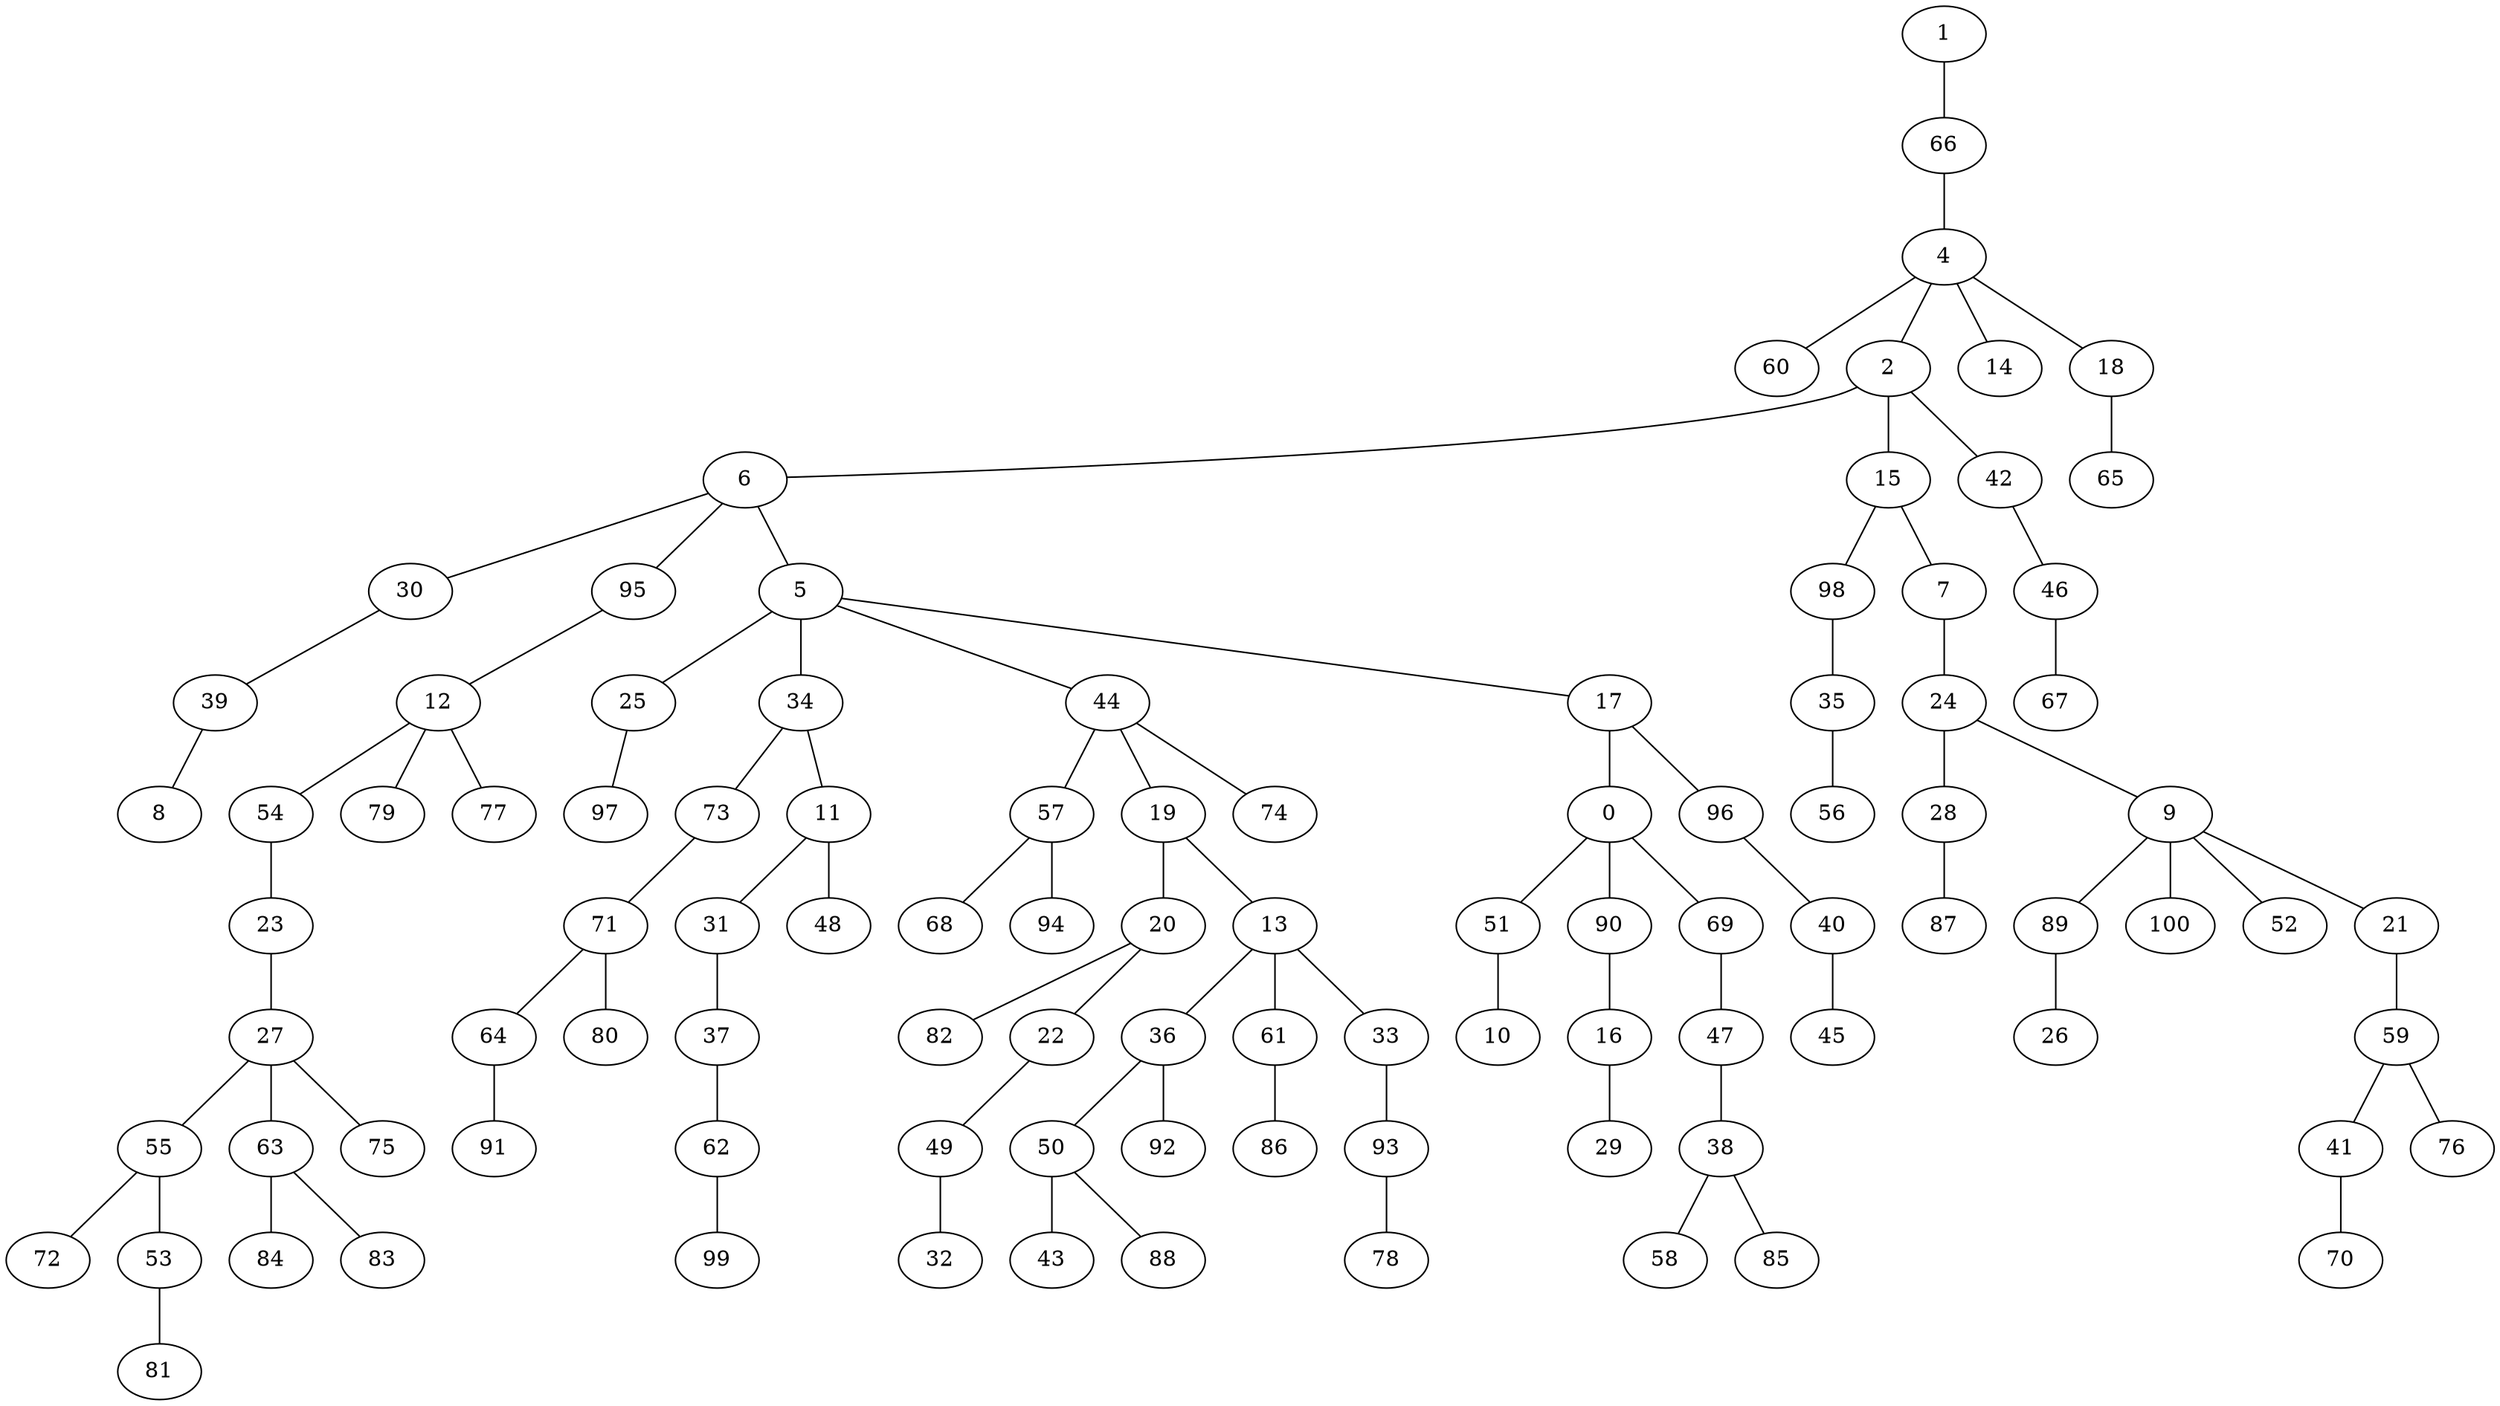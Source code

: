 strict graph G {
1;
66;
4;
60;
2;
6;
30;
39;
8;
95;
12;
54;
23;
27;
55;
72;
53;
81;
63;
84;
83;
75;
79;
77;
5;
25;
97;
34;
73;
71;
64;
91;
80;
11;
31;
37;
62;
99;
48;
44;
57;
68;
94;
19;
20;
82;
22;
49;
32;
13;
36;
50;
43;
88;
92;
61;
86;
33;
93;
78;
74;
17;
0;
51;
10;
90;
16;
29;
69;
47;
38;
58;
85;
96;
40;
45;
15;
98;
35;
56;
7;
24;
28;
87;
9;
89;
26;
100;
52;
21;
59;
41;
70;
76;
42;
46;
67;
14;
18;
65;
44 -- 74;
51 -- 10;
30 -- 39;
36 -- 92;
27 -- 63;
9 -- 21;
59 -- 41;
1 -- 66;
34 -- 11;
15 -- 7;
36 -- 50;
6 -- 30;
41 -- 70;
39 -- 8;
54 -- 23;
53 -- 81;
38 -- 85;
2 -- 15;
46 -- 67;
23 -- 27;
93 -- 78;
50 -- 43;
37 -- 62;
40 -- 45;
63 -- 84;
44 -- 57;
38 -- 58;
22 -- 49;
98 -- 35;
2 -- 42;
13 -- 33;
21 -- 59;
50 -- 88;
15 -- 98;
55 -- 72;
5 -- 44;
71 -- 64;
27 -- 55;
0 -- 69;
73 -- 71;
12 -- 79;
96 -- 40;
19 -- 20;
19 -- 13;
90 -- 16;
16 -- 29;
89 -- 26;
6 -- 95;
2 -- 6;
6 -- 5;
9 -- 89;
31 -- 37;
11 -- 48;
62 -- 99;
13 -- 61;
20 -- 22;
12 -- 77;
0 -- 51;
55 -- 53;
42 -- 46;
63 -- 83;
69 -- 47;
35 -- 56;
66 -- 4;
61 -- 86;
27 -- 75;
33 -- 93;
4 -- 14;
4 -- 18;
5 -- 34;
18 -- 65;
4 -- 60;
57 -- 94;
0 -- 90;
17 -- 0;
59 -- 76;
9 -- 52;
5 -- 25;
12 -- 54;
13 -- 36;
95 -- 12;
71 -- 80;
25 -- 97;
24 -- 28;
49 -- 32;
44 -- 19;
5 -- 17;
9 -- 100;
4 -- 2;
17 -- 96;
24 -- 9;
57 -- 68;
34 -- 73;
20 -- 82;
28 -- 87;
64 -- 91;
7 -- 24;
11 -- 31;
47 -- 38;
}
